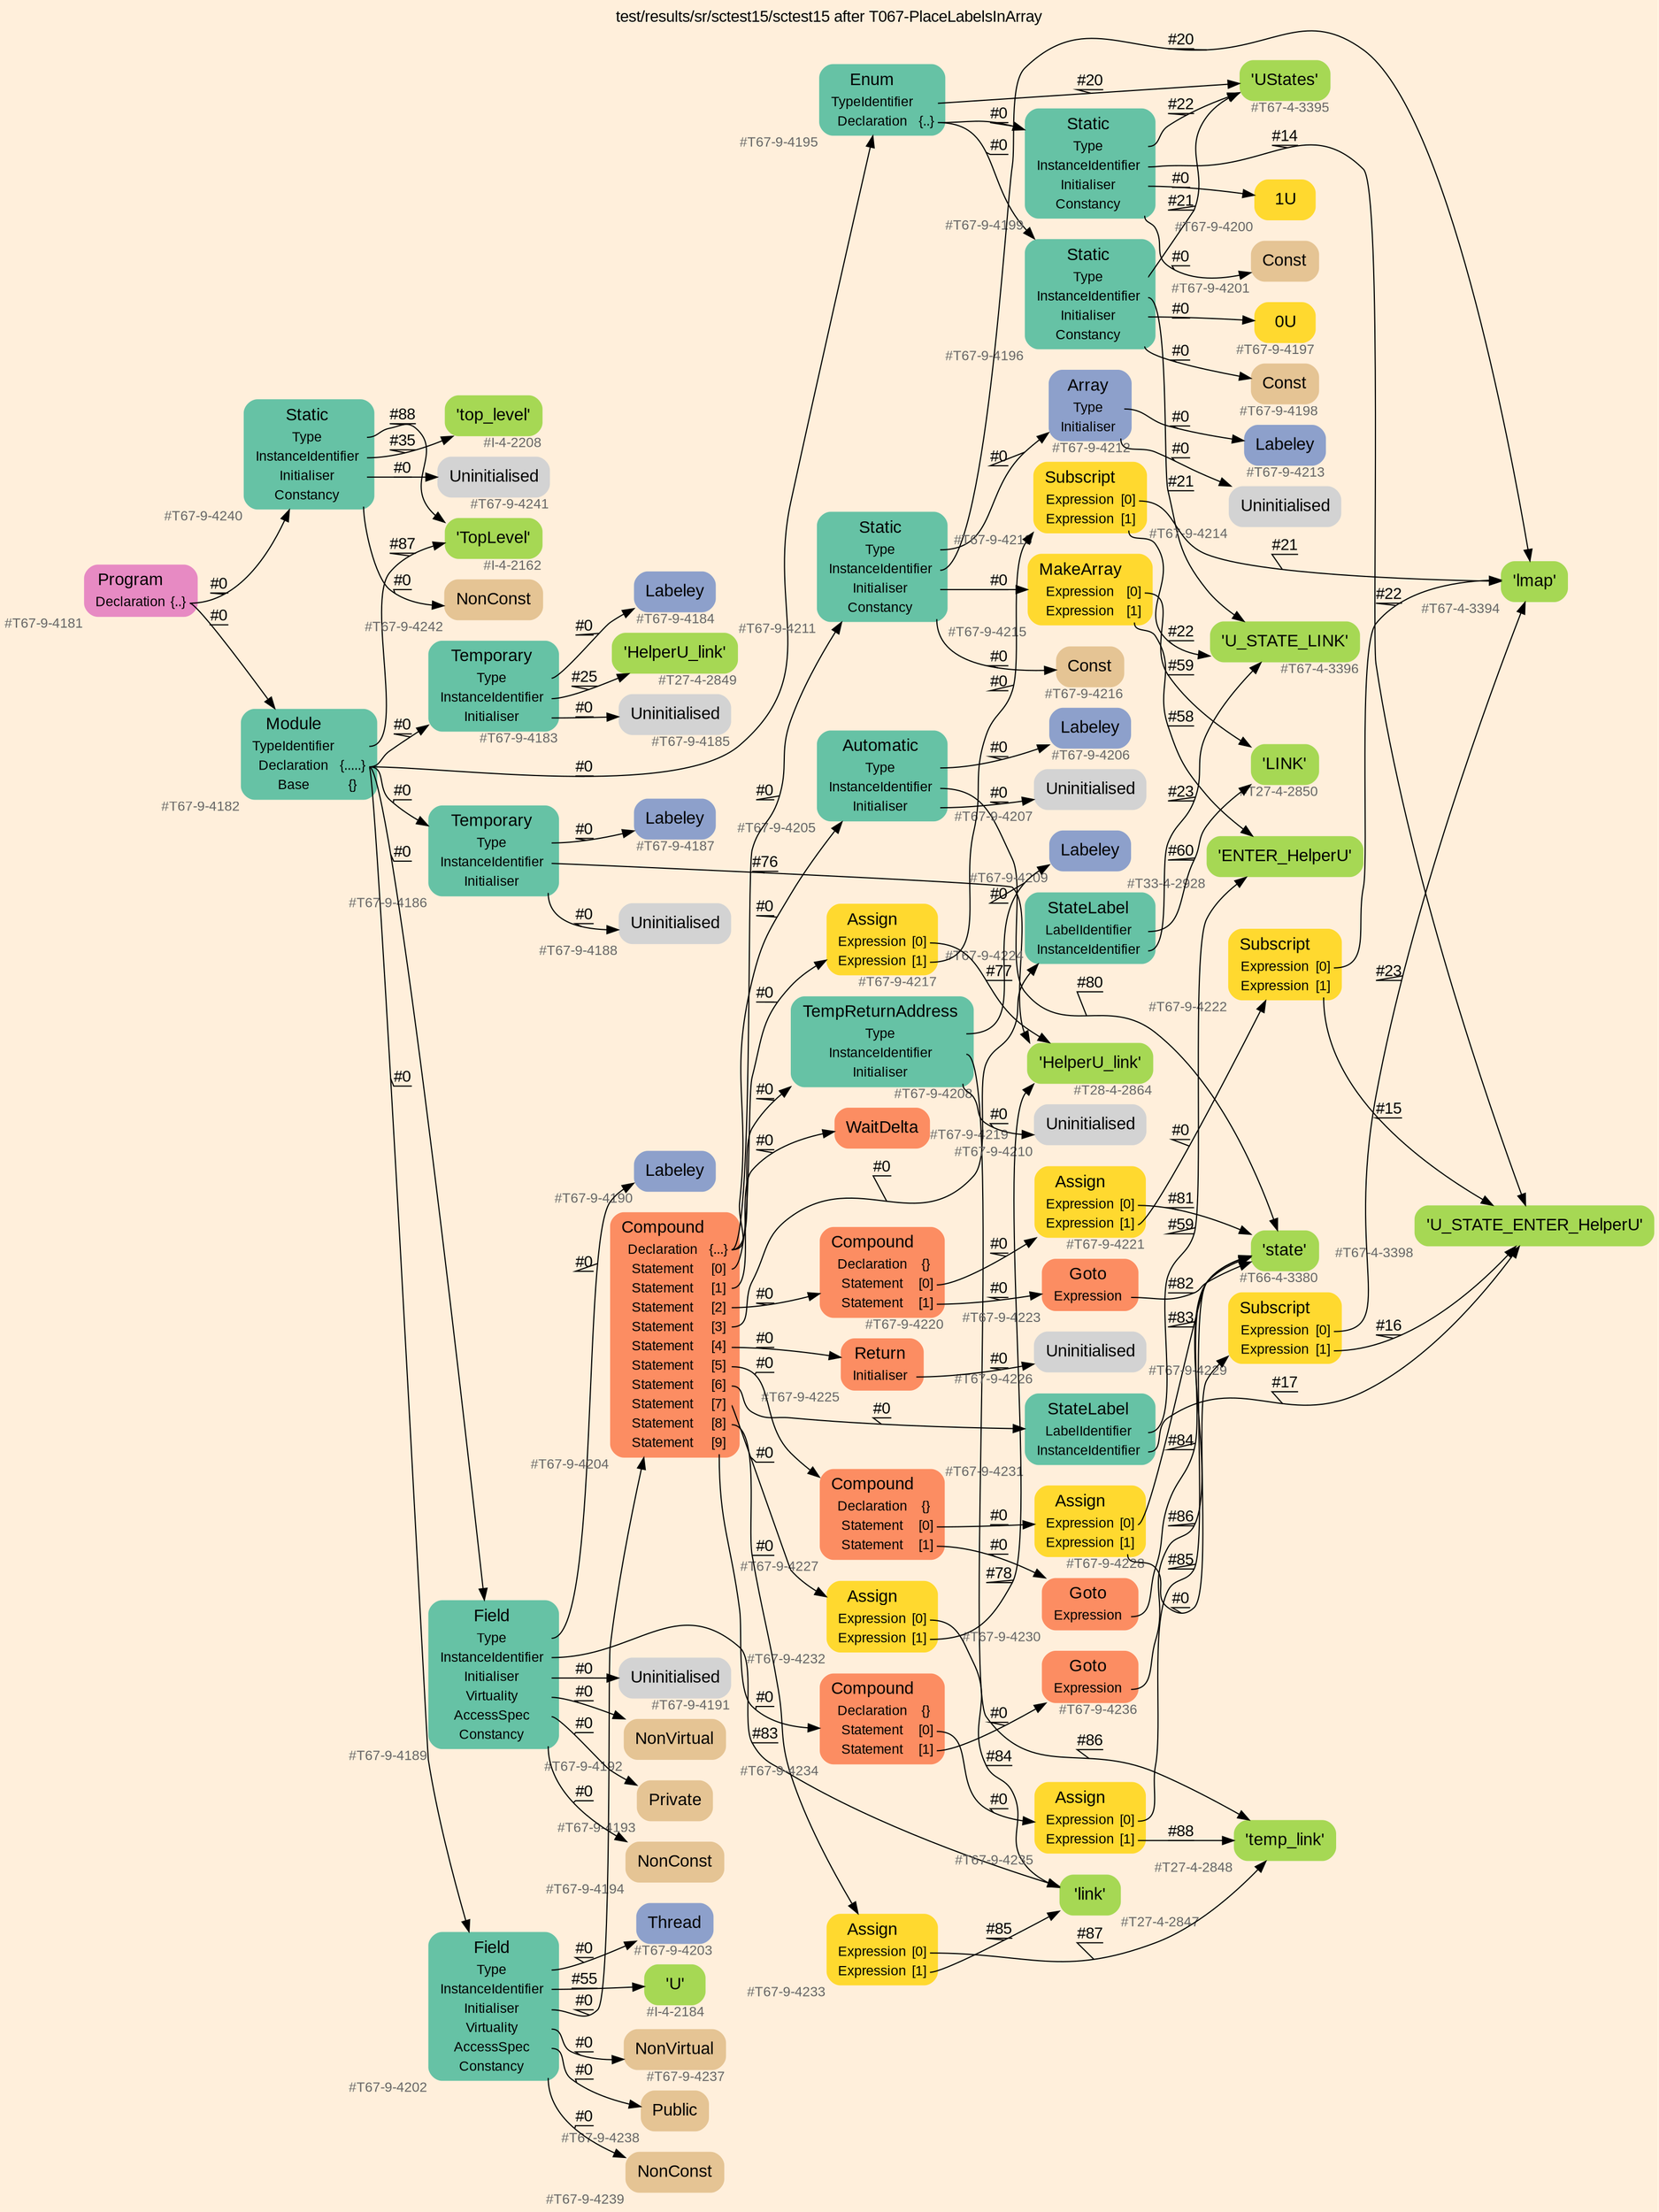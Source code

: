 digraph "test/results/sr/sctest15/sctest15 after T067-PlaceLabelsInArray" {
label = "test/results/sr/sctest15/sctest15 after T067-PlaceLabelsInArray"
labelloc = t
graph [
    rankdir = "LR"
    ranksep = 0.3
    bgcolor = antiquewhite1
    color = black
    fontcolor = black
    fontname = "Arial"
];
node [
    fontname = "Arial"
];
edge [
    fontname = "Arial"
];

// -------------------- node figure --------------------
// -------- block #T67-9-4181 ----------
"#T67-9-4181" [
    fillcolor = "/set28/4"
    xlabel = "#T67-9-4181"
    fontsize = "12"
    fontcolor = grey40
    shape = "plaintext"
    label = <<TABLE BORDER="0" CELLBORDER="0" CELLSPACING="0">
     <TR><TD><FONT COLOR="black" POINT-SIZE="15">Program</FONT></TD></TR>
     <TR><TD><FONT COLOR="black" POINT-SIZE="12">Declaration</FONT></TD><TD PORT="port0"><FONT COLOR="black" POINT-SIZE="12">{..}</FONT></TD></TR>
    </TABLE>>
    style = "rounded,filled"
];

// -------- block #T67-9-4182 ----------
"#T67-9-4182" [
    fillcolor = "/set28/1"
    xlabel = "#T67-9-4182"
    fontsize = "12"
    fontcolor = grey40
    shape = "plaintext"
    label = <<TABLE BORDER="0" CELLBORDER="0" CELLSPACING="0">
     <TR><TD><FONT COLOR="black" POINT-SIZE="15">Module</FONT></TD></TR>
     <TR><TD><FONT COLOR="black" POINT-SIZE="12">TypeIdentifier</FONT></TD><TD PORT="port0"></TD></TR>
     <TR><TD><FONT COLOR="black" POINT-SIZE="12">Declaration</FONT></TD><TD PORT="port1"><FONT COLOR="black" POINT-SIZE="12">{.....}</FONT></TD></TR>
     <TR><TD><FONT COLOR="black" POINT-SIZE="12">Base</FONT></TD><TD PORT="port2"><FONT COLOR="black" POINT-SIZE="12">{}</FONT></TD></TR>
    </TABLE>>
    style = "rounded,filled"
];

// -------- block #I-4-2162 ----------
"#I-4-2162" [
    fillcolor = "/set28/5"
    xlabel = "#I-4-2162"
    fontsize = "12"
    fontcolor = grey40
    shape = "plaintext"
    label = <<TABLE BORDER="0" CELLBORDER="0" CELLSPACING="0">
     <TR><TD><FONT COLOR="black" POINT-SIZE="15">'TopLevel'</FONT></TD></TR>
    </TABLE>>
    style = "rounded,filled"
];

// -------- block #T67-9-4183 ----------
"#T67-9-4183" [
    fillcolor = "/set28/1"
    xlabel = "#T67-9-4183"
    fontsize = "12"
    fontcolor = grey40
    shape = "plaintext"
    label = <<TABLE BORDER="0" CELLBORDER="0" CELLSPACING="0">
     <TR><TD><FONT COLOR="black" POINT-SIZE="15">Temporary</FONT></TD></TR>
     <TR><TD><FONT COLOR="black" POINT-SIZE="12">Type</FONT></TD><TD PORT="port0"></TD></TR>
     <TR><TD><FONT COLOR="black" POINT-SIZE="12">InstanceIdentifier</FONT></TD><TD PORT="port1"></TD></TR>
     <TR><TD><FONT COLOR="black" POINT-SIZE="12">Initialiser</FONT></TD><TD PORT="port2"></TD></TR>
    </TABLE>>
    style = "rounded,filled"
];

// -------- block #T67-9-4184 ----------
"#T67-9-4184" [
    fillcolor = "/set28/3"
    xlabel = "#T67-9-4184"
    fontsize = "12"
    fontcolor = grey40
    shape = "plaintext"
    label = <<TABLE BORDER="0" CELLBORDER="0" CELLSPACING="0">
     <TR><TD><FONT COLOR="black" POINT-SIZE="15">Labeley</FONT></TD></TR>
    </TABLE>>
    style = "rounded,filled"
];

// -------- block #T27-4-2849 ----------
"#T27-4-2849" [
    fillcolor = "/set28/5"
    xlabel = "#T27-4-2849"
    fontsize = "12"
    fontcolor = grey40
    shape = "plaintext"
    label = <<TABLE BORDER="0" CELLBORDER="0" CELLSPACING="0">
     <TR><TD><FONT COLOR="black" POINT-SIZE="15">'HelperU_link'</FONT></TD></TR>
    </TABLE>>
    style = "rounded,filled"
];

// -------- block #T67-9-4185 ----------
"#T67-9-4185" [
    xlabel = "#T67-9-4185"
    fontsize = "12"
    fontcolor = grey40
    shape = "plaintext"
    label = <<TABLE BORDER="0" CELLBORDER="0" CELLSPACING="0">
     <TR><TD><FONT COLOR="black" POINT-SIZE="15">Uninitialised</FONT></TD></TR>
    </TABLE>>
    style = "rounded,filled"
];

// -------- block #T67-9-4186 ----------
"#T67-9-4186" [
    fillcolor = "/set28/1"
    xlabel = "#T67-9-4186"
    fontsize = "12"
    fontcolor = grey40
    shape = "plaintext"
    label = <<TABLE BORDER="0" CELLBORDER="0" CELLSPACING="0">
     <TR><TD><FONT COLOR="black" POINT-SIZE="15">Temporary</FONT></TD></TR>
     <TR><TD><FONT COLOR="black" POINT-SIZE="12">Type</FONT></TD><TD PORT="port0"></TD></TR>
     <TR><TD><FONT COLOR="black" POINT-SIZE="12">InstanceIdentifier</FONT></TD><TD PORT="port1"></TD></TR>
     <TR><TD><FONT COLOR="black" POINT-SIZE="12">Initialiser</FONT></TD><TD PORT="port2"></TD></TR>
    </TABLE>>
    style = "rounded,filled"
];

// -------- block #T67-9-4187 ----------
"#T67-9-4187" [
    fillcolor = "/set28/3"
    xlabel = "#T67-9-4187"
    fontsize = "12"
    fontcolor = grey40
    shape = "plaintext"
    label = <<TABLE BORDER="0" CELLBORDER="0" CELLSPACING="0">
     <TR><TD><FONT COLOR="black" POINT-SIZE="15">Labeley</FONT></TD></TR>
    </TABLE>>
    style = "rounded,filled"
];

// -------- block #T28-4-2864 ----------
"#T28-4-2864" [
    fillcolor = "/set28/5"
    xlabel = "#T28-4-2864"
    fontsize = "12"
    fontcolor = grey40
    shape = "plaintext"
    label = <<TABLE BORDER="0" CELLBORDER="0" CELLSPACING="0">
     <TR><TD><FONT COLOR="black" POINT-SIZE="15">'HelperU_link'</FONT></TD></TR>
    </TABLE>>
    style = "rounded,filled"
];

// -------- block #T67-9-4188 ----------
"#T67-9-4188" [
    xlabel = "#T67-9-4188"
    fontsize = "12"
    fontcolor = grey40
    shape = "plaintext"
    label = <<TABLE BORDER="0" CELLBORDER="0" CELLSPACING="0">
     <TR><TD><FONT COLOR="black" POINT-SIZE="15">Uninitialised</FONT></TD></TR>
    </TABLE>>
    style = "rounded,filled"
];

// -------- block #T67-9-4189 ----------
"#T67-9-4189" [
    fillcolor = "/set28/1"
    xlabel = "#T67-9-4189"
    fontsize = "12"
    fontcolor = grey40
    shape = "plaintext"
    label = <<TABLE BORDER="0" CELLBORDER="0" CELLSPACING="0">
     <TR><TD><FONT COLOR="black" POINT-SIZE="15">Field</FONT></TD></TR>
     <TR><TD><FONT COLOR="black" POINT-SIZE="12">Type</FONT></TD><TD PORT="port0"></TD></TR>
     <TR><TD><FONT COLOR="black" POINT-SIZE="12">InstanceIdentifier</FONT></TD><TD PORT="port1"></TD></TR>
     <TR><TD><FONT COLOR="black" POINT-SIZE="12">Initialiser</FONT></TD><TD PORT="port2"></TD></TR>
     <TR><TD><FONT COLOR="black" POINT-SIZE="12">Virtuality</FONT></TD><TD PORT="port3"></TD></TR>
     <TR><TD><FONT COLOR="black" POINT-SIZE="12">AccessSpec</FONT></TD><TD PORT="port4"></TD></TR>
     <TR><TD><FONT COLOR="black" POINT-SIZE="12">Constancy</FONT></TD><TD PORT="port5"></TD></TR>
    </TABLE>>
    style = "rounded,filled"
];

// -------- block #T67-9-4190 ----------
"#T67-9-4190" [
    fillcolor = "/set28/3"
    xlabel = "#T67-9-4190"
    fontsize = "12"
    fontcolor = grey40
    shape = "plaintext"
    label = <<TABLE BORDER="0" CELLBORDER="0" CELLSPACING="0">
     <TR><TD><FONT COLOR="black" POINT-SIZE="15">Labeley</FONT></TD></TR>
    </TABLE>>
    style = "rounded,filled"
];

// -------- block #T27-4-2847 ----------
"#T27-4-2847" [
    fillcolor = "/set28/5"
    xlabel = "#T27-4-2847"
    fontsize = "12"
    fontcolor = grey40
    shape = "plaintext"
    label = <<TABLE BORDER="0" CELLBORDER="0" CELLSPACING="0">
     <TR><TD><FONT COLOR="black" POINT-SIZE="15">'link'</FONT></TD></TR>
    </TABLE>>
    style = "rounded,filled"
];

// -------- block #T67-9-4191 ----------
"#T67-9-4191" [
    xlabel = "#T67-9-4191"
    fontsize = "12"
    fontcolor = grey40
    shape = "plaintext"
    label = <<TABLE BORDER="0" CELLBORDER="0" CELLSPACING="0">
     <TR><TD><FONT COLOR="black" POINT-SIZE="15">Uninitialised</FONT></TD></TR>
    </TABLE>>
    style = "rounded,filled"
];

// -------- block #T67-9-4192 ----------
"#T67-9-4192" [
    fillcolor = "/set28/7"
    xlabel = "#T67-9-4192"
    fontsize = "12"
    fontcolor = grey40
    shape = "plaintext"
    label = <<TABLE BORDER="0" CELLBORDER="0" CELLSPACING="0">
     <TR><TD><FONT COLOR="black" POINT-SIZE="15">NonVirtual</FONT></TD></TR>
    </TABLE>>
    style = "rounded,filled"
];

// -------- block #T67-9-4193 ----------
"#T67-9-4193" [
    fillcolor = "/set28/7"
    xlabel = "#T67-9-4193"
    fontsize = "12"
    fontcolor = grey40
    shape = "plaintext"
    label = <<TABLE BORDER="0" CELLBORDER="0" CELLSPACING="0">
     <TR><TD><FONT COLOR="black" POINT-SIZE="15">Private</FONT></TD></TR>
    </TABLE>>
    style = "rounded,filled"
];

// -------- block #T67-9-4194 ----------
"#T67-9-4194" [
    fillcolor = "/set28/7"
    xlabel = "#T67-9-4194"
    fontsize = "12"
    fontcolor = grey40
    shape = "plaintext"
    label = <<TABLE BORDER="0" CELLBORDER="0" CELLSPACING="0">
     <TR><TD><FONT COLOR="black" POINT-SIZE="15">NonConst</FONT></TD></TR>
    </TABLE>>
    style = "rounded,filled"
];

// -------- block #T67-9-4195 ----------
"#T67-9-4195" [
    fillcolor = "/set28/1"
    xlabel = "#T67-9-4195"
    fontsize = "12"
    fontcolor = grey40
    shape = "plaintext"
    label = <<TABLE BORDER="0" CELLBORDER="0" CELLSPACING="0">
     <TR><TD><FONT COLOR="black" POINT-SIZE="15">Enum</FONT></TD></TR>
     <TR><TD><FONT COLOR="black" POINT-SIZE="12">TypeIdentifier</FONT></TD><TD PORT="port0"></TD></TR>
     <TR><TD><FONT COLOR="black" POINT-SIZE="12">Declaration</FONT></TD><TD PORT="port1"><FONT COLOR="black" POINT-SIZE="12">{..}</FONT></TD></TR>
    </TABLE>>
    style = "rounded,filled"
];

// -------- block #T67-4-3395 ----------
"#T67-4-3395" [
    fillcolor = "/set28/5"
    xlabel = "#T67-4-3395"
    fontsize = "12"
    fontcolor = grey40
    shape = "plaintext"
    label = <<TABLE BORDER="0" CELLBORDER="0" CELLSPACING="0">
     <TR><TD><FONT COLOR="black" POINT-SIZE="15">'UStates'</FONT></TD></TR>
    </TABLE>>
    style = "rounded,filled"
];

// -------- block #T67-9-4196 ----------
"#T67-9-4196" [
    fillcolor = "/set28/1"
    xlabel = "#T67-9-4196"
    fontsize = "12"
    fontcolor = grey40
    shape = "plaintext"
    label = <<TABLE BORDER="0" CELLBORDER="0" CELLSPACING="0">
     <TR><TD><FONT COLOR="black" POINT-SIZE="15">Static</FONT></TD></TR>
     <TR><TD><FONT COLOR="black" POINT-SIZE="12">Type</FONT></TD><TD PORT="port0"></TD></TR>
     <TR><TD><FONT COLOR="black" POINT-SIZE="12">InstanceIdentifier</FONT></TD><TD PORT="port1"></TD></TR>
     <TR><TD><FONT COLOR="black" POINT-SIZE="12">Initialiser</FONT></TD><TD PORT="port2"></TD></TR>
     <TR><TD><FONT COLOR="black" POINT-SIZE="12">Constancy</FONT></TD><TD PORT="port3"></TD></TR>
    </TABLE>>
    style = "rounded,filled"
];

// -------- block #T67-4-3396 ----------
"#T67-4-3396" [
    fillcolor = "/set28/5"
    xlabel = "#T67-4-3396"
    fontsize = "12"
    fontcolor = grey40
    shape = "plaintext"
    label = <<TABLE BORDER="0" CELLBORDER="0" CELLSPACING="0">
     <TR><TD><FONT COLOR="black" POINT-SIZE="15">'U_STATE_LINK'</FONT></TD></TR>
    </TABLE>>
    style = "rounded,filled"
];

// -------- block #T67-9-4197 ----------
"#T67-9-4197" [
    fillcolor = "/set28/6"
    xlabel = "#T67-9-4197"
    fontsize = "12"
    fontcolor = grey40
    shape = "plaintext"
    label = <<TABLE BORDER="0" CELLBORDER="0" CELLSPACING="0">
     <TR><TD><FONT COLOR="black" POINT-SIZE="15">0U</FONT></TD></TR>
    </TABLE>>
    style = "rounded,filled"
];

// -------- block #T67-9-4198 ----------
"#T67-9-4198" [
    fillcolor = "/set28/7"
    xlabel = "#T67-9-4198"
    fontsize = "12"
    fontcolor = grey40
    shape = "plaintext"
    label = <<TABLE BORDER="0" CELLBORDER="0" CELLSPACING="0">
     <TR><TD><FONT COLOR="black" POINT-SIZE="15">Const</FONT></TD></TR>
    </TABLE>>
    style = "rounded,filled"
];

// -------- block #T67-9-4199 ----------
"#T67-9-4199" [
    fillcolor = "/set28/1"
    xlabel = "#T67-9-4199"
    fontsize = "12"
    fontcolor = grey40
    shape = "plaintext"
    label = <<TABLE BORDER="0" CELLBORDER="0" CELLSPACING="0">
     <TR><TD><FONT COLOR="black" POINT-SIZE="15">Static</FONT></TD></TR>
     <TR><TD><FONT COLOR="black" POINT-SIZE="12">Type</FONT></TD><TD PORT="port0"></TD></TR>
     <TR><TD><FONT COLOR="black" POINT-SIZE="12">InstanceIdentifier</FONT></TD><TD PORT="port1"></TD></TR>
     <TR><TD><FONT COLOR="black" POINT-SIZE="12">Initialiser</FONT></TD><TD PORT="port2"></TD></TR>
     <TR><TD><FONT COLOR="black" POINT-SIZE="12">Constancy</FONT></TD><TD PORT="port3"></TD></TR>
    </TABLE>>
    style = "rounded,filled"
];

// -------- block #T67-4-3398 ----------
"#T67-4-3398" [
    fillcolor = "/set28/5"
    xlabel = "#T67-4-3398"
    fontsize = "12"
    fontcolor = grey40
    shape = "plaintext"
    label = <<TABLE BORDER="0" CELLBORDER="0" CELLSPACING="0">
     <TR><TD><FONT COLOR="black" POINT-SIZE="15">'U_STATE_ENTER_HelperU'</FONT></TD></TR>
    </TABLE>>
    style = "rounded,filled"
];

// -------- block #T67-9-4200 ----------
"#T67-9-4200" [
    fillcolor = "/set28/6"
    xlabel = "#T67-9-4200"
    fontsize = "12"
    fontcolor = grey40
    shape = "plaintext"
    label = <<TABLE BORDER="0" CELLBORDER="0" CELLSPACING="0">
     <TR><TD><FONT COLOR="black" POINT-SIZE="15">1U</FONT></TD></TR>
    </TABLE>>
    style = "rounded,filled"
];

// -------- block #T67-9-4201 ----------
"#T67-9-4201" [
    fillcolor = "/set28/7"
    xlabel = "#T67-9-4201"
    fontsize = "12"
    fontcolor = grey40
    shape = "plaintext"
    label = <<TABLE BORDER="0" CELLBORDER="0" CELLSPACING="0">
     <TR><TD><FONT COLOR="black" POINT-SIZE="15">Const</FONT></TD></TR>
    </TABLE>>
    style = "rounded,filled"
];

// -------- block #T67-9-4202 ----------
"#T67-9-4202" [
    fillcolor = "/set28/1"
    xlabel = "#T67-9-4202"
    fontsize = "12"
    fontcolor = grey40
    shape = "plaintext"
    label = <<TABLE BORDER="0" CELLBORDER="0" CELLSPACING="0">
     <TR><TD><FONT COLOR="black" POINT-SIZE="15">Field</FONT></TD></TR>
     <TR><TD><FONT COLOR="black" POINT-SIZE="12">Type</FONT></TD><TD PORT="port0"></TD></TR>
     <TR><TD><FONT COLOR="black" POINT-SIZE="12">InstanceIdentifier</FONT></TD><TD PORT="port1"></TD></TR>
     <TR><TD><FONT COLOR="black" POINT-SIZE="12">Initialiser</FONT></TD><TD PORT="port2"></TD></TR>
     <TR><TD><FONT COLOR="black" POINT-SIZE="12">Virtuality</FONT></TD><TD PORT="port3"></TD></TR>
     <TR><TD><FONT COLOR="black" POINT-SIZE="12">AccessSpec</FONT></TD><TD PORT="port4"></TD></TR>
     <TR><TD><FONT COLOR="black" POINT-SIZE="12">Constancy</FONT></TD><TD PORT="port5"></TD></TR>
    </TABLE>>
    style = "rounded,filled"
];

// -------- block #T67-9-4203 ----------
"#T67-9-4203" [
    fillcolor = "/set28/3"
    xlabel = "#T67-9-4203"
    fontsize = "12"
    fontcolor = grey40
    shape = "plaintext"
    label = <<TABLE BORDER="0" CELLBORDER="0" CELLSPACING="0">
     <TR><TD><FONT COLOR="black" POINT-SIZE="15">Thread</FONT></TD></TR>
    </TABLE>>
    style = "rounded,filled"
];

// -------- block #I-4-2184 ----------
"#I-4-2184" [
    fillcolor = "/set28/5"
    xlabel = "#I-4-2184"
    fontsize = "12"
    fontcolor = grey40
    shape = "plaintext"
    label = <<TABLE BORDER="0" CELLBORDER="0" CELLSPACING="0">
     <TR><TD><FONT COLOR="black" POINT-SIZE="15">'U'</FONT></TD></TR>
    </TABLE>>
    style = "rounded,filled"
];

// -------- block #T67-9-4204 ----------
"#T67-9-4204" [
    fillcolor = "/set28/2"
    xlabel = "#T67-9-4204"
    fontsize = "12"
    fontcolor = grey40
    shape = "plaintext"
    label = <<TABLE BORDER="0" CELLBORDER="0" CELLSPACING="0">
     <TR><TD><FONT COLOR="black" POINT-SIZE="15">Compound</FONT></TD></TR>
     <TR><TD><FONT COLOR="black" POINT-SIZE="12">Declaration</FONT></TD><TD PORT="port0"><FONT COLOR="black" POINT-SIZE="12">{...}</FONT></TD></TR>
     <TR><TD><FONT COLOR="black" POINT-SIZE="12">Statement</FONT></TD><TD PORT="port1"><FONT COLOR="black" POINT-SIZE="12">[0]</FONT></TD></TR>
     <TR><TD><FONT COLOR="black" POINT-SIZE="12">Statement</FONT></TD><TD PORT="port2"><FONT COLOR="black" POINT-SIZE="12">[1]</FONT></TD></TR>
     <TR><TD><FONT COLOR="black" POINT-SIZE="12">Statement</FONT></TD><TD PORT="port3"><FONT COLOR="black" POINT-SIZE="12">[2]</FONT></TD></TR>
     <TR><TD><FONT COLOR="black" POINT-SIZE="12">Statement</FONT></TD><TD PORT="port4"><FONT COLOR="black" POINT-SIZE="12">[3]</FONT></TD></TR>
     <TR><TD><FONT COLOR="black" POINT-SIZE="12">Statement</FONT></TD><TD PORT="port5"><FONT COLOR="black" POINT-SIZE="12">[4]</FONT></TD></TR>
     <TR><TD><FONT COLOR="black" POINT-SIZE="12">Statement</FONT></TD><TD PORT="port6"><FONT COLOR="black" POINT-SIZE="12">[5]</FONT></TD></TR>
     <TR><TD><FONT COLOR="black" POINT-SIZE="12">Statement</FONT></TD><TD PORT="port7"><FONT COLOR="black" POINT-SIZE="12">[6]</FONT></TD></TR>
     <TR><TD><FONT COLOR="black" POINT-SIZE="12">Statement</FONT></TD><TD PORT="port8"><FONT COLOR="black" POINT-SIZE="12">[7]</FONT></TD></TR>
     <TR><TD><FONT COLOR="black" POINT-SIZE="12">Statement</FONT></TD><TD PORT="port9"><FONT COLOR="black" POINT-SIZE="12">[8]</FONT></TD></TR>
     <TR><TD><FONT COLOR="black" POINT-SIZE="12">Statement</FONT></TD><TD PORT="port10"><FONT COLOR="black" POINT-SIZE="12">[9]</FONT></TD></TR>
    </TABLE>>
    style = "rounded,filled"
];

// -------- block #T67-9-4205 ----------
"#T67-9-4205" [
    fillcolor = "/set28/1"
    xlabel = "#T67-9-4205"
    fontsize = "12"
    fontcolor = grey40
    shape = "plaintext"
    label = <<TABLE BORDER="0" CELLBORDER="0" CELLSPACING="0">
     <TR><TD><FONT COLOR="black" POINT-SIZE="15">Automatic</FONT></TD></TR>
     <TR><TD><FONT COLOR="black" POINT-SIZE="12">Type</FONT></TD><TD PORT="port0"></TD></TR>
     <TR><TD><FONT COLOR="black" POINT-SIZE="12">InstanceIdentifier</FONT></TD><TD PORT="port1"></TD></TR>
     <TR><TD><FONT COLOR="black" POINT-SIZE="12">Initialiser</FONT></TD><TD PORT="port2"></TD></TR>
    </TABLE>>
    style = "rounded,filled"
];

// -------- block #T67-9-4206 ----------
"#T67-9-4206" [
    fillcolor = "/set28/3"
    xlabel = "#T67-9-4206"
    fontsize = "12"
    fontcolor = grey40
    shape = "plaintext"
    label = <<TABLE BORDER="0" CELLBORDER="0" CELLSPACING="0">
     <TR><TD><FONT COLOR="black" POINT-SIZE="15">Labeley</FONT></TD></TR>
    </TABLE>>
    style = "rounded,filled"
];

// -------- block #T66-4-3380 ----------
"#T66-4-3380" [
    fillcolor = "/set28/5"
    xlabel = "#T66-4-3380"
    fontsize = "12"
    fontcolor = grey40
    shape = "plaintext"
    label = <<TABLE BORDER="0" CELLBORDER="0" CELLSPACING="0">
     <TR><TD><FONT COLOR="black" POINT-SIZE="15">'state'</FONT></TD></TR>
    </TABLE>>
    style = "rounded,filled"
];

// -------- block #T67-9-4207 ----------
"#T67-9-4207" [
    xlabel = "#T67-9-4207"
    fontsize = "12"
    fontcolor = grey40
    shape = "plaintext"
    label = <<TABLE BORDER="0" CELLBORDER="0" CELLSPACING="0">
     <TR><TD><FONT COLOR="black" POINT-SIZE="15">Uninitialised</FONT></TD></TR>
    </TABLE>>
    style = "rounded,filled"
];

// -------- block #T67-9-4208 ----------
"#T67-9-4208" [
    fillcolor = "/set28/1"
    xlabel = "#T67-9-4208"
    fontsize = "12"
    fontcolor = grey40
    shape = "plaintext"
    label = <<TABLE BORDER="0" CELLBORDER="0" CELLSPACING="0">
     <TR><TD><FONT COLOR="black" POINT-SIZE="15">TempReturnAddress</FONT></TD></TR>
     <TR><TD><FONT COLOR="black" POINT-SIZE="12">Type</FONT></TD><TD PORT="port0"></TD></TR>
     <TR><TD><FONT COLOR="black" POINT-SIZE="12">InstanceIdentifier</FONT></TD><TD PORT="port1"></TD></TR>
     <TR><TD><FONT COLOR="black" POINT-SIZE="12">Initialiser</FONT></TD><TD PORT="port2"></TD></TR>
    </TABLE>>
    style = "rounded,filled"
];

// -------- block #T67-9-4209 ----------
"#T67-9-4209" [
    fillcolor = "/set28/3"
    xlabel = "#T67-9-4209"
    fontsize = "12"
    fontcolor = grey40
    shape = "plaintext"
    label = <<TABLE BORDER="0" CELLBORDER="0" CELLSPACING="0">
     <TR><TD><FONT COLOR="black" POINT-SIZE="15">Labeley</FONT></TD></TR>
    </TABLE>>
    style = "rounded,filled"
];

// -------- block #T27-4-2848 ----------
"#T27-4-2848" [
    fillcolor = "/set28/5"
    xlabel = "#T27-4-2848"
    fontsize = "12"
    fontcolor = grey40
    shape = "plaintext"
    label = <<TABLE BORDER="0" CELLBORDER="0" CELLSPACING="0">
     <TR><TD><FONT COLOR="black" POINT-SIZE="15">'temp_link'</FONT></TD></TR>
    </TABLE>>
    style = "rounded,filled"
];

// -------- block #T67-9-4210 ----------
"#T67-9-4210" [
    xlabel = "#T67-9-4210"
    fontsize = "12"
    fontcolor = grey40
    shape = "plaintext"
    label = <<TABLE BORDER="0" CELLBORDER="0" CELLSPACING="0">
     <TR><TD><FONT COLOR="black" POINT-SIZE="15">Uninitialised</FONT></TD></TR>
    </TABLE>>
    style = "rounded,filled"
];

// -------- block #T67-9-4211 ----------
"#T67-9-4211" [
    fillcolor = "/set28/1"
    xlabel = "#T67-9-4211"
    fontsize = "12"
    fontcolor = grey40
    shape = "plaintext"
    label = <<TABLE BORDER="0" CELLBORDER="0" CELLSPACING="0">
     <TR><TD><FONT COLOR="black" POINT-SIZE="15">Static</FONT></TD></TR>
     <TR><TD><FONT COLOR="black" POINT-SIZE="12">Type</FONT></TD><TD PORT="port0"></TD></TR>
     <TR><TD><FONT COLOR="black" POINT-SIZE="12">InstanceIdentifier</FONT></TD><TD PORT="port1"></TD></TR>
     <TR><TD><FONT COLOR="black" POINT-SIZE="12">Initialiser</FONT></TD><TD PORT="port2"></TD></TR>
     <TR><TD><FONT COLOR="black" POINT-SIZE="12">Constancy</FONT></TD><TD PORT="port3"></TD></TR>
    </TABLE>>
    style = "rounded,filled"
];

// -------- block #T67-9-4212 ----------
"#T67-9-4212" [
    fillcolor = "/set28/3"
    xlabel = "#T67-9-4212"
    fontsize = "12"
    fontcolor = grey40
    shape = "plaintext"
    label = <<TABLE BORDER="0" CELLBORDER="0" CELLSPACING="0">
     <TR><TD><FONT COLOR="black" POINT-SIZE="15">Array</FONT></TD></TR>
     <TR><TD><FONT COLOR="black" POINT-SIZE="12">Type</FONT></TD><TD PORT="port0"></TD></TR>
     <TR><TD><FONT COLOR="black" POINT-SIZE="12">Initialiser</FONT></TD><TD PORT="port1"></TD></TR>
    </TABLE>>
    style = "rounded,filled"
];

// -------- block #T67-9-4213 ----------
"#T67-9-4213" [
    fillcolor = "/set28/3"
    xlabel = "#T67-9-4213"
    fontsize = "12"
    fontcolor = grey40
    shape = "plaintext"
    label = <<TABLE BORDER="0" CELLBORDER="0" CELLSPACING="0">
     <TR><TD><FONT COLOR="black" POINT-SIZE="15">Labeley</FONT></TD></TR>
    </TABLE>>
    style = "rounded,filled"
];

// -------- block #T67-9-4214 ----------
"#T67-9-4214" [
    xlabel = "#T67-9-4214"
    fontsize = "12"
    fontcolor = grey40
    shape = "plaintext"
    label = <<TABLE BORDER="0" CELLBORDER="0" CELLSPACING="0">
     <TR><TD><FONT COLOR="black" POINT-SIZE="15">Uninitialised</FONT></TD></TR>
    </TABLE>>
    style = "rounded,filled"
];

// -------- block #T67-4-3394 ----------
"#T67-4-3394" [
    fillcolor = "/set28/5"
    xlabel = "#T67-4-3394"
    fontsize = "12"
    fontcolor = grey40
    shape = "plaintext"
    label = <<TABLE BORDER="0" CELLBORDER="0" CELLSPACING="0">
     <TR><TD><FONT COLOR="black" POINT-SIZE="15">'lmap'</FONT></TD></TR>
    </TABLE>>
    style = "rounded,filled"
];

// -------- block #T67-9-4215 ----------
"#T67-9-4215" [
    fillcolor = "/set28/6"
    xlabel = "#T67-9-4215"
    fontsize = "12"
    fontcolor = grey40
    shape = "plaintext"
    label = <<TABLE BORDER="0" CELLBORDER="0" CELLSPACING="0">
     <TR><TD><FONT COLOR="black" POINT-SIZE="15">MakeArray</FONT></TD></TR>
     <TR><TD><FONT COLOR="black" POINT-SIZE="12">Expression</FONT></TD><TD PORT="port0"><FONT COLOR="black" POINT-SIZE="12">[0]</FONT></TD></TR>
     <TR><TD><FONT COLOR="black" POINT-SIZE="12">Expression</FONT></TD><TD PORT="port1"><FONT COLOR="black" POINT-SIZE="12">[1]</FONT></TD></TR>
    </TABLE>>
    style = "rounded,filled"
];

// -------- block #T27-4-2850 ----------
"#T27-4-2850" [
    fillcolor = "/set28/5"
    xlabel = "#T27-4-2850"
    fontsize = "12"
    fontcolor = grey40
    shape = "plaintext"
    label = <<TABLE BORDER="0" CELLBORDER="0" CELLSPACING="0">
     <TR><TD><FONT COLOR="black" POINT-SIZE="15">'LINK'</FONT></TD></TR>
    </TABLE>>
    style = "rounded,filled"
];

// -------- block #T33-4-2928 ----------
"#T33-4-2928" [
    fillcolor = "/set28/5"
    xlabel = "#T33-4-2928"
    fontsize = "12"
    fontcolor = grey40
    shape = "plaintext"
    label = <<TABLE BORDER="0" CELLBORDER="0" CELLSPACING="0">
     <TR><TD><FONT COLOR="black" POINT-SIZE="15">'ENTER_HelperU'</FONT></TD></TR>
    </TABLE>>
    style = "rounded,filled"
];

// -------- block #T67-9-4216 ----------
"#T67-9-4216" [
    fillcolor = "/set28/7"
    xlabel = "#T67-9-4216"
    fontsize = "12"
    fontcolor = grey40
    shape = "plaintext"
    label = <<TABLE BORDER="0" CELLBORDER="0" CELLSPACING="0">
     <TR><TD><FONT COLOR="black" POINT-SIZE="15">Const</FONT></TD></TR>
    </TABLE>>
    style = "rounded,filled"
];

// -------- block #T67-9-4217 ----------
"#T67-9-4217" [
    fillcolor = "/set28/6"
    xlabel = "#T67-9-4217"
    fontsize = "12"
    fontcolor = grey40
    shape = "plaintext"
    label = <<TABLE BORDER="0" CELLBORDER="0" CELLSPACING="0">
     <TR><TD><FONT COLOR="black" POINT-SIZE="15">Assign</FONT></TD></TR>
     <TR><TD><FONT COLOR="black" POINT-SIZE="12">Expression</FONT></TD><TD PORT="port0"><FONT COLOR="black" POINT-SIZE="12">[0]</FONT></TD></TR>
     <TR><TD><FONT COLOR="black" POINT-SIZE="12">Expression</FONT></TD><TD PORT="port1"><FONT COLOR="black" POINT-SIZE="12">[1]</FONT></TD></TR>
    </TABLE>>
    style = "rounded,filled"
];

// -------- block #T67-9-4218 ----------
"#T67-9-4218" [
    fillcolor = "/set28/6"
    xlabel = "#T67-9-4218"
    fontsize = "12"
    fontcolor = grey40
    shape = "plaintext"
    label = <<TABLE BORDER="0" CELLBORDER="0" CELLSPACING="0">
     <TR><TD><FONT COLOR="black" POINT-SIZE="15">Subscript</FONT></TD></TR>
     <TR><TD><FONT COLOR="black" POINT-SIZE="12">Expression</FONT></TD><TD PORT="port0"><FONT COLOR="black" POINT-SIZE="12">[0]</FONT></TD></TR>
     <TR><TD><FONT COLOR="black" POINT-SIZE="12">Expression</FONT></TD><TD PORT="port1"><FONT COLOR="black" POINT-SIZE="12">[1]</FONT></TD></TR>
    </TABLE>>
    style = "rounded,filled"
];

// -------- block #T67-9-4219 ----------
"#T67-9-4219" [
    fillcolor = "/set28/2"
    xlabel = "#T67-9-4219"
    fontsize = "12"
    fontcolor = grey40
    shape = "plaintext"
    label = <<TABLE BORDER="0" CELLBORDER="0" CELLSPACING="0">
     <TR><TD><FONT COLOR="black" POINT-SIZE="15">WaitDelta</FONT></TD></TR>
    </TABLE>>
    style = "rounded,filled"
];

// -------- block #T67-9-4220 ----------
"#T67-9-4220" [
    fillcolor = "/set28/2"
    xlabel = "#T67-9-4220"
    fontsize = "12"
    fontcolor = grey40
    shape = "plaintext"
    label = <<TABLE BORDER="0" CELLBORDER="0" CELLSPACING="0">
     <TR><TD><FONT COLOR="black" POINT-SIZE="15">Compound</FONT></TD></TR>
     <TR><TD><FONT COLOR="black" POINT-SIZE="12">Declaration</FONT></TD><TD PORT="port0"><FONT COLOR="black" POINT-SIZE="12">{}</FONT></TD></TR>
     <TR><TD><FONT COLOR="black" POINT-SIZE="12">Statement</FONT></TD><TD PORT="port1"><FONT COLOR="black" POINT-SIZE="12">[0]</FONT></TD></TR>
     <TR><TD><FONT COLOR="black" POINT-SIZE="12">Statement</FONT></TD><TD PORT="port2"><FONT COLOR="black" POINT-SIZE="12">[1]</FONT></TD></TR>
    </TABLE>>
    style = "rounded,filled"
];

// -------- block #T67-9-4221 ----------
"#T67-9-4221" [
    fillcolor = "/set28/6"
    xlabel = "#T67-9-4221"
    fontsize = "12"
    fontcolor = grey40
    shape = "plaintext"
    label = <<TABLE BORDER="0" CELLBORDER="0" CELLSPACING="0">
     <TR><TD><FONT COLOR="black" POINT-SIZE="15">Assign</FONT></TD></TR>
     <TR><TD><FONT COLOR="black" POINT-SIZE="12">Expression</FONT></TD><TD PORT="port0"><FONT COLOR="black" POINT-SIZE="12">[0]</FONT></TD></TR>
     <TR><TD><FONT COLOR="black" POINT-SIZE="12">Expression</FONT></TD><TD PORT="port1"><FONT COLOR="black" POINT-SIZE="12">[1]</FONT></TD></TR>
    </TABLE>>
    style = "rounded,filled"
];

// -------- block #T67-9-4222 ----------
"#T67-9-4222" [
    fillcolor = "/set28/6"
    xlabel = "#T67-9-4222"
    fontsize = "12"
    fontcolor = grey40
    shape = "plaintext"
    label = <<TABLE BORDER="0" CELLBORDER="0" CELLSPACING="0">
     <TR><TD><FONT COLOR="black" POINT-SIZE="15">Subscript</FONT></TD></TR>
     <TR><TD><FONT COLOR="black" POINT-SIZE="12">Expression</FONT></TD><TD PORT="port0"><FONT COLOR="black" POINT-SIZE="12">[0]</FONT></TD></TR>
     <TR><TD><FONT COLOR="black" POINT-SIZE="12">Expression</FONT></TD><TD PORT="port1"><FONT COLOR="black" POINT-SIZE="12">[1]</FONT></TD></TR>
    </TABLE>>
    style = "rounded,filled"
];

// -------- block #T67-9-4223 ----------
"#T67-9-4223" [
    fillcolor = "/set28/2"
    xlabel = "#T67-9-4223"
    fontsize = "12"
    fontcolor = grey40
    shape = "plaintext"
    label = <<TABLE BORDER="0" CELLBORDER="0" CELLSPACING="0">
     <TR><TD><FONT COLOR="black" POINT-SIZE="15">Goto</FONT></TD></TR>
     <TR><TD><FONT COLOR="black" POINT-SIZE="12">Expression</FONT></TD><TD PORT="port0"></TD></TR>
    </TABLE>>
    style = "rounded,filled"
];

// -------- block #T67-9-4224 ----------
"#T67-9-4224" [
    fillcolor = "/set28/1"
    xlabel = "#T67-9-4224"
    fontsize = "12"
    fontcolor = grey40
    shape = "plaintext"
    label = <<TABLE BORDER="0" CELLBORDER="0" CELLSPACING="0">
     <TR><TD><FONT COLOR="black" POINT-SIZE="15">StateLabel</FONT></TD></TR>
     <TR><TD><FONT COLOR="black" POINT-SIZE="12">LabelIdentifier</FONT></TD><TD PORT="port0"></TD></TR>
     <TR><TD><FONT COLOR="black" POINT-SIZE="12">InstanceIdentifier</FONT></TD><TD PORT="port1"></TD></TR>
    </TABLE>>
    style = "rounded,filled"
];

// -------- block #T67-9-4225 ----------
"#T67-9-4225" [
    fillcolor = "/set28/2"
    xlabel = "#T67-9-4225"
    fontsize = "12"
    fontcolor = grey40
    shape = "plaintext"
    label = <<TABLE BORDER="0" CELLBORDER="0" CELLSPACING="0">
     <TR><TD><FONT COLOR="black" POINT-SIZE="15">Return</FONT></TD></TR>
     <TR><TD><FONT COLOR="black" POINT-SIZE="12">Initialiser</FONT></TD><TD PORT="port0"></TD></TR>
    </TABLE>>
    style = "rounded,filled"
];

// -------- block #T67-9-4226 ----------
"#T67-9-4226" [
    xlabel = "#T67-9-4226"
    fontsize = "12"
    fontcolor = grey40
    shape = "plaintext"
    label = <<TABLE BORDER="0" CELLBORDER="0" CELLSPACING="0">
     <TR><TD><FONT COLOR="black" POINT-SIZE="15">Uninitialised</FONT></TD></TR>
    </TABLE>>
    style = "rounded,filled"
];

// -------- block #T67-9-4227 ----------
"#T67-9-4227" [
    fillcolor = "/set28/2"
    xlabel = "#T67-9-4227"
    fontsize = "12"
    fontcolor = grey40
    shape = "plaintext"
    label = <<TABLE BORDER="0" CELLBORDER="0" CELLSPACING="0">
     <TR><TD><FONT COLOR="black" POINT-SIZE="15">Compound</FONT></TD></TR>
     <TR><TD><FONT COLOR="black" POINT-SIZE="12">Declaration</FONT></TD><TD PORT="port0"><FONT COLOR="black" POINT-SIZE="12">{}</FONT></TD></TR>
     <TR><TD><FONT COLOR="black" POINT-SIZE="12">Statement</FONT></TD><TD PORT="port1"><FONT COLOR="black" POINT-SIZE="12">[0]</FONT></TD></TR>
     <TR><TD><FONT COLOR="black" POINT-SIZE="12">Statement</FONT></TD><TD PORT="port2"><FONT COLOR="black" POINT-SIZE="12">[1]</FONT></TD></TR>
    </TABLE>>
    style = "rounded,filled"
];

// -------- block #T67-9-4228 ----------
"#T67-9-4228" [
    fillcolor = "/set28/6"
    xlabel = "#T67-9-4228"
    fontsize = "12"
    fontcolor = grey40
    shape = "plaintext"
    label = <<TABLE BORDER="0" CELLBORDER="0" CELLSPACING="0">
     <TR><TD><FONT COLOR="black" POINT-SIZE="15">Assign</FONT></TD></TR>
     <TR><TD><FONT COLOR="black" POINT-SIZE="12">Expression</FONT></TD><TD PORT="port0"><FONT COLOR="black" POINT-SIZE="12">[0]</FONT></TD></TR>
     <TR><TD><FONT COLOR="black" POINT-SIZE="12">Expression</FONT></TD><TD PORT="port1"><FONT COLOR="black" POINT-SIZE="12">[1]</FONT></TD></TR>
    </TABLE>>
    style = "rounded,filled"
];

// -------- block #T67-9-4229 ----------
"#T67-9-4229" [
    fillcolor = "/set28/6"
    xlabel = "#T67-9-4229"
    fontsize = "12"
    fontcolor = grey40
    shape = "plaintext"
    label = <<TABLE BORDER="0" CELLBORDER="0" CELLSPACING="0">
     <TR><TD><FONT COLOR="black" POINT-SIZE="15">Subscript</FONT></TD></TR>
     <TR><TD><FONT COLOR="black" POINT-SIZE="12">Expression</FONT></TD><TD PORT="port0"><FONT COLOR="black" POINT-SIZE="12">[0]</FONT></TD></TR>
     <TR><TD><FONT COLOR="black" POINT-SIZE="12">Expression</FONT></TD><TD PORT="port1"><FONT COLOR="black" POINT-SIZE="12">[1]</FONT></TD></TR>
    </TABLE>>
    style = "rounded,filled"
];

// -------- block #T67-9-4230 ----------
"#T67-9-4230" [
    fillcolor = "/set28/2"
    xlabel = "#T67-9-4230"
    fontsize = "12"
    fontcolor = grey40
    shape = "plaintext"
    label = <<TABLE BORDER="0" CELLBORDER="0" CELLSPACING="0">
     <TR><TD><FONT COLOR="black" POINT-SIZE="15">Goto</FONT></TD></TR>
     <TR><TD><FONT COLOR="black" POINT-SIZE="12">Expression</FONT></TD><TD PORT="port0"></TD></TR>
    </TABLE>>
    style = "rounded,filled"
];

// -------- block #T67-9-4231 ----------
"#T67-9-4231" [
    fillcolor = "/set28/1"
    xlabel = "#T67-9-4231"
    fontsize = "12"
    fontcolor = grey40
    shape = "plaintext"
    label = <<TABLE BORDER="0" CELLBORDER="0" CELLSPACING="0">
     <TR><TD><FONT COLOR="black" POINT-SIZE="15">StateLabel</FONT></TD></TR>
     <TR><TD><FONT COLOR="black" POINT-SIZE="12">LabelIdentifier</FONT></TD><TD PORT="port0"></TD></TR>
     <TR><TD><FONT COLOR="black" POINT-SIZE="12">InstanceIdentifier</FONT></TD><TD PORT="port1"></TD></TR>
    </TABLE>>
    style = "rounded,filled"
];

// -------- block #T67-9-4232 ----------
"#T67-9-4232" [
    fillcolor = "/set28/6"
    xlabel = "#T67-9-4232"
    fontsize = "12"
    fontcolor = grey40
    shape = "plaintext"
    label = <<TABLE BORDER="0" CELLBORDER="0" CELLSPACING="0">
     <TR><TD><FONT COLOR="black" POINT-SIZE="15">Assign</FONT></TD></TR>
     <TR><TD><FONT COLOR="black" POINT-SIZE="12">Expression</FONT></TD><TD PORT="port0"><FONT COLOR="black" POINT-SIZE="12">[0]</FONT></TD></TR>
     <TR><TD><FONT COLOR="black" POINT-SIZE="12">Expression</FONT></TD><TD PORT="port1"><FONT COLOR="black" POINT-SIZE="12">[1]</FONT></TD></TR>
    </TABLE>>
    style = "rounded,filled"
];

// -------- block #T67-9-4233 ----------
"#T67-9-4233" [
    fillcolor = "/set28/6"
    xlabel = "#T67-9-4233"
    fontsize = "12"
    fontcolor = grey40
    shape = "plaintext"
    label = <<TABLE BORDER="0" CELLBORDER="0" CELLSPACING="0">
     <TR><TD><FONT COLOR="black" POINT-SIZE="15">Assign</FONT></TD></TR>
     <TR><TD><FONT COLOR="black" POINT-SIZE="12">Expression</FONT></TD><TD PORT="port0"><FONT COLOR="black" POINT-SIZE="12">[0]</FONT></TD></TR>
     <TR><TD><FONT COLOR="black" POINT-SIZE="12">Expression</FONT></TD><TD PORT="port1"><FONT COLOR="black" POINT-SIZE="12">[1]</FONT></TD></TR>
    </TABLE>>
    style = "rounded,filled"
];

// -------- block #T67-9-4234 ----------
"#T67-9-4234" [
    fillcolor = "/set28/2"
    xlabel = "#T67-9-4234"
    fontsize = "12"
    fontcolor = grey40
    shape = "plaintext"
    label = <<TABLE BORDER="0" CELLBORDER="0" CELLSPACING="0">
     <TR><TD><FONT COLOR="black" POINT-SIZE="15">Compound</FONT></TD></TR>
     <TR><TD><FONT COLOR="black" POINT-SIZE="12">Declaration</FONT></TD><TD PORT="port0"><FONT COLOR="black" POINT-SIZE="12">{}</FONT></TD></TR>
     <TR><TD><FONT COLOR="black" POINT-SIZE="12">Statement</FONT></TD><TD PORT="port1"><FONT COLOR="black" POINT-SIZE="12">[0]</FONT></TD></TR>
     <TR><TD><FONT COLOR="black" POINT-SIZE="12">Statement</FONT></TD><TD PORT="port2"><FONT COLOR="black" POINT-SIZE="12">[1]</FONT></TD></TR>
    </TABLE>>
    style = "rounded,filled"
];

// -------- block #T67-9-4235 ----------
"#T67-9-4235" [
    fillcolor = "/set28/6"
    xlabel = "#T67-9-4235"
    fontsize = "12"
    fontcolor = grey40
    shape = "plaintext"
    label = <<TABLE BORDER="0" CELLBORDER="0" CELLSPACING="0">
     <TR><TD><FONT COLOR="black" POINT-SIZE="15">Assign</FONT></TD></TR>
     <TR><TD><FONT COLOR="black" POINT-SIZE="12">Expression</FONT></TD><TD PORT="port0"><FONT COLOR="black" POINT-SIZE="12">[0]</FONT></TD></TR>
     <TR><TD><FONT COLOR="black" POINT-SIZE="12">Expression</FONT></TD><TD PORT="port1"><FONT COLOR="black" POINT-SIZE="12">[1]</FONT></TD></TR>
    </TABLE>>
    style = "rounded,filled"
];

// -------- block #T67-9-4236 ----------
"#T67-9-4236" [
    fillcolor = "/set28/2"
    xlabel = "#T67-9-4236"
    fontsize = "12"
    fontcolor = grey40
    shape = "plaintext"
    label = <<TABLE BORDER="0" CELLBORDER="0" CELLSPACING="0">
     <TR><TD><FONT COLOR="black" POINT-SIZE="15">Goto</FONT></TD></TR>
     <TR><TD><FONT COLOR="black" POINT-SIZE="12">Expression</FONT></TD><TD PORT="port0"></TD></TR>
    </TABLE>>
    style = "rounded,filled"
];

// -------- block #T67-9-4237 ----------
"#T67-9-4237" [
    fillcolor = "/set28/7"
    xlabel = "#T67-9-4237"
    fontsize = "12"
    fontcolor = grey40
    shape = "plaintext"
    label = <<TABLE BORDER="0" CELLBORDER="0" CELLSPACING="0">
     <TR><TD><FONT COLOR="black" POINT-SIZE="15">NonVirtual</FONT></TD></TR>
    </TABLE>>
    style = "rounded,filled"
];

// -------- block #T67-9-4238 ----------
"#T67-9-4238" [
    fillcolor = "/set28/7"
    xlabel = "#T67-9-4238"
    fontsize = "12"
    fontcolor = grey40
    shape = "plaintext"
    label = <<TABLE BORDER="0" CELLBORDER="0" CELLSPACING="0">
     <TR><TD><FONT COLOR="black" POINT-SIZE="15">Public</FONT></TD></TR>
    </TABLE>>
    style = "rounded,filled"
];

// -------- block #T67-9-4239 ----------
"#T67-9-4239" [
    fillcolor = "/set28/7"
    xlabel = "#T67-9-4239"
    fontsize = "12"
    fontcolor = grey40
    shape = "plaintext"
    label = <<TABLE BORDER="0" CELLBORDER="0" CELLSPACING="0">
     <TR><TD><FONT COLOR="black" POINT-SIZE="15">NonConst</FONT></TD></TR>
    </TABLE>>
    style = "rounded,filled"
];

// -------- block #T67-9-4240 ----------
"#T67-9-4240" [
    fillcolor = "/set28/1"
    xlabel = "#T67-9-4240"
    fontsize = "12"
    fontcolor = grey40
    shape = "plaintext"
    label = <<TABLE BORDER="0" CELLBORDER="0" CELLSPACING="0">
     <TR><TD><FONT COLOR="black" POINT-SIZE="15">Static</FONT></TD></TR>
     <TR><TD><FONT COLOR="black" POINT-SIZE="12">Type</FONT></TD><TD PORT="port0"></TD></TR>
     <TR><TD><FONT COLOR="black" POINT-SIZE="12">InstanceIdentifier</FONT></TD><TD PORT="port1"></TD></TR>
     <TR><TD><FONT COLOR="black" POINT-SIZE="12">Initialiser</FONT></TD><TD PORT="port2"></TD></TR>
     <TR><TD><FONT COLOR="black" POINT-SIZE="12">Constancy</FONT></TD><TD PORT="port3"></TD></TR>
    </TABLE>>
    style = "rounded,filled"
];

// -------- block #I-4-2208 ----------
"#I-4-2208" [
    fillcolor = "/set28/5"
    xlabel = "#I-4-2208"
    fontsize = "12"
    fontcolor = grey40
    shape = "plaintext"
    label = <<TABLE BORDER="0" CELLBORDER="0" CELLSPACING="0">
     <TR><TD><FONT COLOR="black" POINT-SIZE="15">'top_level'</FONT></TD></TR>
    </TABLE>>
    style = "rounded,filled"
];

// -------- block #T67-9-4241 ----------
"#T67-9-4241" [
    xlabel = "#T67-9-4241"
    fontsize = "12"
    fontcolor = grey40
    shape = "plaintext"
    label = <<TABLE BORDER="0" CELLBORDER="0" CELLSPACING="0">
     <TR><TD><FONT COLOR="black" POINT-SIZE="15">Uninitialised</FONT></TD></TR>
    </TABLE>>
    style = "rounded,filled"
];

// -------- block #T67-9-4242 ----------
"#T67-9-4242" [
    fillcolor = "/set28/7"
    xlabel = "#T67-9-4242"
    fontsize = "12"
    fontcolor = grey40
    shape = "plaintext"
    label = <<TABLE BORDER="0" CELLBORDER="0" CELLSPACING="0">
     <TR><TD><FONT COLOR="black" POINT-SIZE="15">NonConst</FONT></TD></TR>
    </TABLE>>
    style = "rounded,filled"
];

"#T67-9-4181":port0 -> "#T67-9-4182" [
    label = "#0"
    decorate = true
    color = black
    fontcolor = black
];

"#T67-9-4181":port0 -> "#T67-9-4240" [
    label = "#0"
    decorate = true
    color = black
    fontcolor = black
];

"#T67-9-4182":port0 -> "#I-4-2162" [
    label = "#87"
    decorate = true
    color = black
    fontcolor = black
];

"#T67-9-4182":port1 -> "#T67-9-4183" [
    label = "#0"
    decorate = true
    color = black
    fontcolor = black
];

"#T67-9-4182":port1 -> "#T67-9-4186" [
    label = "#0"
    decorate = true
    color = black
    fontcolor = black
];

"#T67-9-4182":port1 -> "#T67-9-4189" [
    label = "#0"
    decorate = true
    color = black
    fontcolor = black
];

"#T67-9-4182":port1 -> "#T67-9-4195" [
    label = "#0"
    decorate = true
    color = black
    fontcolor = black
];

"#T67-9-4182":port1 -> "#T67-9-4202" [
    label = "#0"
    decorate = true
    color = black
    fontcolor = black
];

"#T67-9-4183":port0 -> "#T67-9-4184" [
    label = "#0"
    decorate = true
    color = black
    fontcolor = black
];

"#T67-9-4183":port1 -> "#T27-4-2849" [
    label = "#25"
    decorate = true
    color = black
    fontcolor = black
];

"#T67-9-4183":port2 -> "#T67-9-4185" [
    label = "#0"
    decorate = true
    color = black
    fontcolor = black
];

"#T67-9-4186":port0 -> "#T67-9-4187" [
    label = "#0"
    decorate = true
    color = black
    fontcolor = black
];

"#T67-9-4186":port1 -> "#T28-4-2864" [
    label = "#76"
    decorate = true
    color = black
    fontcolor = black
];

"#T67-9-4186":port2 -> "#T67-9-4188" [
    label = "#0"
    decorate = true
    color = black
    fontcolor = black
];

"#T67-9-4189":port0 -> "#T67-9-4190" [
    label = "#0"
    decorate = true
    color = black
    fontcolor = black
];

"#T67-9-4189":port1 -> "#T27-4-2847" [
    label = "#83"
    decorate = true
    color = black
    fontcolor = black
];

"#T67-9-4189":port2 -> "#T67-9-4191" [
    label = "#0"
    decorate = true
    color = black
    fontcolor = black
];

"#T67-9-4189":port3 -> "#T67-9-4192" [
    label = "#0"
    decorate = true
    color = black
    fontcolor = black
];

"#T67-9-4189":port4 -> "#T67-9-4193" [
    label = "#0"
    decorate = true
    color = black
    fontcolor = black
];

"#T67-9-4189":port5 -> "#T67-9-4194" [
    label = "#0"
    decorate = true
    color = black
    fontcolor = black
];

"#T67-9-4195":port0 -> "#T67-4-3395" [
    label = "#20"
    decorate = true
    color = black
    fontcolor = black
];

"#T67-9-4195":port1 -> "#T67-9-4196" [
    label = "#0"
    decorate = true
    color = black
    fontcolor = black
];

"#T67-9-4195":port1 -> "#T67-9-4199" [
    label = "#0"
    decorate = true
    color = black
    fontcolor = black
];

"#T67-9-4196":port0 -> "#T67-4-3395" [
    label = "#21"
    decorate = true
    color = black
    fontcolor = black
];

"#T67-9-4196":port1 -> "#T67-4-3396" [
    label = "#21"
    decorate = true
    color = black
    fontcolor = black
];

"#T67-9-4196":port2 -> "#T67-9-4197" [
    label = "#0"
    decorate = true
    color = black
    fontcolor = black
];

"#T67-9-4196":port3 -> "#T67-9-4198" [
    label = "#0"
    decorate = true
    color = black
    fontcolor = black
];

"#T67-9-4199":port0 -> "#T67-4-3395" [
    label = "#22"
    decorate = true
    color = black
    fontcolor = black
];

"#T67-9-4199":port1 -> "#T67-4-3398" [
    label = "#14"
    decorate = true
    color = black
    fontcolor = black
];

"#T67-9-4199":port2 -> "#T67-9-4200" [
    label = "#0"
    decorate = true
    color = black
    fontcolor = black
];

"#T67-9-4199":port3 -> "#T67-9-4201" [
    label = "#0"
    decorate = true
    color = black
    fontcolor = black
];

"#T67-9-4202":port0 -> "#T67-9-4203" [
    label = "#0"
    decorate = true
    color = black
    fontcolor = black
];

"#T67-9-4202":port1 -> "#I-4-2184" [
    label = "#55"
    decorate = true
    color = black
    fontcolor = black
];

"#T67-9-4202":port2 -> "#T67-9-4204" [
    label = "#0"
    decorate = true
    color = black
    fontcolor = black
];

"#T67-9-4202":port3 -> "#T67-9-4237" [
    label = "#0"
    decorate = true
    color = black
    fontcolor = black
];

"#T67-9-4202":port4 -> "#T67-9-4238" [
    label = "#0"
    decorate = true
    color = black
    fontcolor = black
];

"#T67-9-4202":port5 -> "#T67-9-4239" [
    label = "#0"
    decorate = true
    color = black
    fontcolor = black
];

"#T67-9-4204":port0 -> "#T67-9-4205" [
    label = "#0"
    decorate = true
    color = black
    fontcolor = black
];

"#T67-9-4204":port0 -> "#T67-9-4208" [
    label = "#0"
    decorate = true
    color = black
    fontcolor = black
];

"#T67-9-4204":port0 -> "#T67-9-4211" [
    label = "#0"
    decorate = true
    color = black
    fontcolor = black
];

"#T67-9-4204":port1 -> "#T67-9-4217" [
    label = "#0"
    decorate = true
    color = black
    fontcolor = black
];

"#T67-9-4204":port2 -> "#T67-9-4219" [
    label = "#0"
    decorate = true
    color = black
    fontcolor = black
];

"#T67-9-4204":port3 -> "#T67-9-4220" [
    label = "#0"
    decorate = true
    color = black
    fontcolor = black
];

"#T67-9-4204":port4 -> "#T67-9-4224" [
    label = "#0"
    decorate = true
    color = black
    fontcolor = black
];

"#T67-9-4204":port5 -> "#T67-9-4225" [
    label = "#0"
    decorate = true
    color = black
    fontcolor = black
];

"#T67-9-4204":port6 -> "#T67-9-4227" [
    label = "#0"
    decorate = true
    color = black
    fontcolor = black
];

"#T67-9-4204":port7 -> "#T67-9-4231" [
    label = "#0"
    decorate = true
    color = black
    fontcolor = black
];

"#T67-9-4204":port8 -> "#T67-9-4232" [
    label = "#0"
    decorate = true
    color = black
    fontcolor = black
];

"#T67-9-4204":port9 -> "#T67-9-4233" [
    label = "#0"
    decorate = true
    color = black
    fontcolor = black
];

"#T67-9-4204":port10 -> "#T67-9-4234" [
    label = "#0"
    decorate = true
    color = black
    fontcolor = black
];

"#T67-9-4205":port0 -> "#T67-9-4206" [
    label = "#0"
    decorate = true
    color = black
    fontcolor = black
];

"#T67-9-4205":port1 -> "#T66-4-3380" [
    label = "#80"
    decorate = true
    color = black
    fontcolor = black
];

"#T67-9-4205":port2 -> "#T67-9-4207" [
    label = "#0"
    decorate = true
    color = black
    fontcolor = black
];

"#T67-9-4208":port0 -> "#T67-9-4209" [
    label = "#0"
    decorate = true
    color = black
    fontcolor = black
];

"#T67-9-4208":port1 -> "#T27-4-2848" [
    label = "#86"
    decorate = true
    color = black
    fontcolor = black
];

"#T67-9-4208":port2 -> "#T67-9-4210" [
    label = "#0"
    decorate = true
    color = black
    fontcolor = black
];

"#T67-9-4211":port0 -> "#T67-9-4212" [
    label = "#0"
    decorate = true
    color = black
    fontcolor = black
];

"#T67-9-4211":port1 -> "#T67-4-3394" [
    label = "#20"
    decorate = true
    color = black
    fontcolor = black
];

"#T67-9-4211":port2 -> "#T67-9-4215" [
    label = "#0"
    decorate = true
    color = black
    fontcolor = black
];

"#T67-9-4211":port3 -> "#T67-9-4216" [
    label = "#0"
    decorate = true
    color = black
    fontcolor = black
];

"#T67-9-4212":port0 -> "#T67-9-4213" [
    label = "#0"
    decorate = true
    color = black
    fontcolor = black
];

"#T67-9-4212":port1 -> "#T67-9-4214" [
    label = "#0"
    decorate = true
    color = black
    fontcolor = black
];

"#T67-9-4215":port0 -> "#T27-4-2850" [
    label = "#59"
    decorate = true
    color = black
    fontcolor = black
];

"#T67-9-4215":port1 -> "#T33-4-2928" [
    label = "#58"
    decorate = true
    color = black
    fontcolor = black
];

"#T67-9-4217":port0 -> "#T28-4-2864" [
    label = "#77"
    decorate = true
    color = black
    fontcolor = black
];

"#T67-9-4217":port1 -> "#T67-9-4218" [
    label = "#0"
    decorate = true
    color = black
    fontcolor = black
];

"#T67-9-4218":port0 -> "#T67-4-3394" [
    label = "#21"
    decorate = true
    color = black
    fontcolor = black
];

"#T67-9-4218":port1 -> "#T67-4-3396" [
    label = "#22"
    decorate = true
    color = black
    fontcolor = black
];

"#T67-9-4220":port1 -> "#T67-9-4221" [
    label = "#0"
    decorate = true
    color = black
    fontcolor = black
];

"#T67-9-4220":port2 -> "#T67-9-4223" [
    label = "#0"
    decorate = true
    color = black
    fontcolor = black
];

"#T67-9-4221":port0 -> "#T66-4-3380" [
    label = "#81"
    decorate = true
    color = black
    fontcolor = black
];

"#T67-9-4221":port1 -> "#T67-9-4222" [
    label = "#0"
    decorate = true
    color = black
    fontcolor = black
];

"#T67-9-4222":port0 -> "#T67-4-3394" [
    label = "#22"
    decorate = true
    color = black
    fontcolor = black
];

"#T67-9-4222":port1 -> "#T67-4-3398" [
    label = "#15"
    decorate = true
    color = black
    fontcolor = black
];

"#T67-9-4223":port0 -> "#T66-4-3380" [
    label = "#82"
    decorate = true
    color = black
    fontcolor = black
];

"#T67-9-4224":port0 -> "#T27-4-2850" [
    label = "#60"
    decorate = true
    color = black
    fontcolor = black
];

"#T67-9-4224":port1 -> "#T67-4-3396" [
    label = "#23"
    decorate = true
    color = black
    fontcolor = black
];

"#T67-9-4225":port0 -> "#T67-9-4226" [
    label = "#0"
    decorate = true
    color = black
    fontcolor = black
];

"#T67-9-4227":port1 -> "#T67-9-4228" [
    label = "#0"
    decorate = true
    color = black
    fontcolor = black
];

"#T67-9-4227":port2 -> "#T67-9-4230" [
    label = "#0"
    decorate = true
    color = black
    fontcolor = black
];

"#T67-9-4228":port0 -> "#T66-4-3380" [
    label = "#83"
    decorate = true
    color = black
    fontcolor = black
];

"#T67-9-4228":port1 -> "#T67-9-4229" [
    label = "#0"
    decorate = true
    color = black
    fontcolor = black
];

"#T67-9-4229":port0 -> "#T67-4-3394" [
    label = "#23"
    decorate = true
    color = black
    fontcolor = black
];

"#T67-9-4229":port1 -> "#T67-4-3398" [
    label = "#16"
    decorate = true
    color = black
    fontcolor = black
];

"#T67-9-4230":port0 -> "#T66-4-3380" [
    label = "#84"
    decorate = true
    color = black
    fontcolor = black
];

"#T67-9-4231":port0 -> "#T33-4-2928" [
    label = "#59"
    decorate = true
    color = black
    fontcolor = black
];

"#T67-9-4231":port1 -> "#T67-4-3398" [
    label = "#17"
    decorate = true
    color = black
    fontcolor = black
];

"#T67-9-4232":port0 -> "#T27-4-2847" [
    label = "#84"
    decorate = true
    color = black
    fontcolor = black
];

"#T67-9-4232":port1 -> "#T28-4-2864" [
    label = "#78"
    decorate = true
    color = black
    fontcolor = black
];

"#T67-9-4233":port0 -> "#T27-4-2848" [
    label = "#87"
    decorate = true
    color = black
    fontcolor = black
];

"#T67-9-4233":port1 -> "#T27-4-2847" [
    label = "#85"
    decorate = true
    color = black
    fontcolor = black
];

"#T67-9-4234":port1 -> "#T67-9-4235" [
    label = "#0"
    decorate = true
    color = black
    fontcolor = black
];

"#T67-9-4234":port2 -> "#T67-9-4236" [
    label = "#0"
    decorate = true
    color = black
    fontcolor = black
];

"#T67-9-4235":port0 -> "#T66-4-3380" [
    label = "#85"
    decorate = true
    color = black
    fontcolor = black
];

"#T67-9-4235":port1 -> "#T27-4-2848" [
    label = "#88"
    decorate = true
    color = black
    fontcolor = black
];

"#T67-9-4236":port0 -> "#T66-4-3380" [
    label = "#86"
    decorate = true
    color = black
    fontcolor = black
];

"#T67-9-4240":port0 -> "#I-4-2162" [
    label = "#88"
    decorate = true
    color = black
    fontcolor = black
];

"#T67-9-4240":port1 -> "#I-4-2208" [
    label = "#35"
    decorate = true
    color = black
    fontcolor = black
];

"#T67-9-4240":port2 -> "#T67-9-4241" [
    label = "#0"
    decorate = true
    color = black
    fontcolor = black
];

"#T67-9-4240":port3 -> "#T67-9-4242" [
    label = "#0"
    decorate = true
    color = black
    fontcolor = black
];


}
